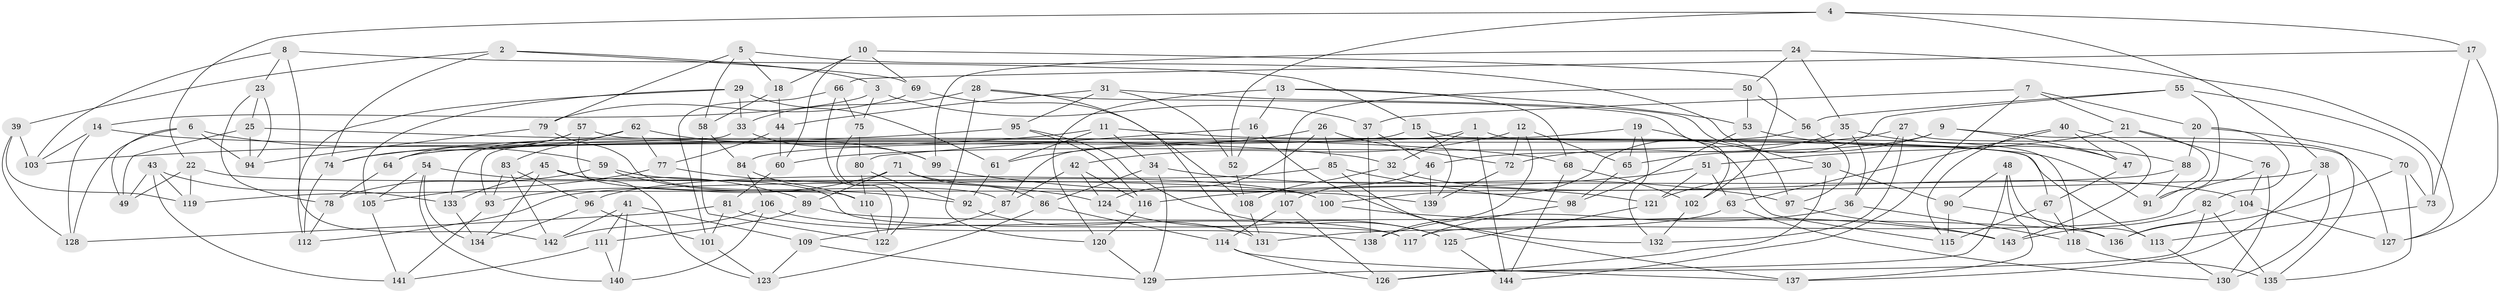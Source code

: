 // coarse degree distribution, {4: 0.3333333333333333, 3: 0.04597701149425287, 6: 0.4827586206896552, 5: 0.13793103448275862}
// Generated by graph-tools (version 1.1) at 2025/38/03/04/25 23:38:06]
// undirected, 144 vertices, 288 edges
graph export_dot {
  node [color=gray90,style=filled];
  1;
  2;
  3;
  4;
  5;
  6;
  7;
  8;
  9;
  10;
  11;
  12;
  13;
  14;
  15;
  16;
  17;
  18;
  19;
  20;
  21;
  22;
  23;
  24;
  25;
  26;
  27;
  28;
  29;
  30;
  31;
  32;
  33;
  34;
  35;
  36;
  37;
  38;
  39;
  40;
  41;
  42;
  43;
  44;
  45;
  46;
  47;
  48;
  49;
  50;
  51;
  52;
  53;
  54;
  55;
  56;
  57;
  58;
  59;
  60;
  61;
  62;
  63;
  64;
  65;
  66;
  67;
  68;
  69;
  70;
  71;
  72;
  73;
  74;
  75;
  76;
  77;
  78;
  79;
  80;
  81;
  82;
  83;
  84;
  85;
  86;
  87;
  88;
  89;
  90;
  91;
  92;
  93;
  94;
  95;
  96;
  97;
  98;
  99;
  100;
  101;
  102;
  103;
  104;
  105;
  106;
  107;
  108;
  109;
  110;
  111;
  112;
  113;
  114;
  115;
  116;
  117;
  118;
  119;
  120;
  121;
  122;
  123;
  124;
  125;
  126;
  127;
  128;
  129;
  130;
  131;
  132;
  133;
  134;
  135;
  136;
  137;
  138;
  139;
  140;
  141;
  142;
  143;
  144;
  1 -- 144;
  1 -- 64;
  1 -- 118;
  1 -- 32;
  2 -- 69;
  2 -- 3;
  2 -- 39;
  2 -- 74;
  3 -- 75;
  3 -- 37;
  3 -- 14;
  4 -- 17;
  4 -- 22;
  4 -- 38;
  4 -- 52;
  5 -- 30;
  5 -- 79;
  5 -- 58;
  5 -- 18;
  6 -- 49;
  6 -- 128;
  6 -- 94;
  6 -- 59;
  7 -- 21;
  7 -- 37;
  7 -- 144;
  7 -- 20;
  8 -- 142;
  8 -- 15;
  8 -- 23;
  8 -- 103;
  9 -- 46;
  9 -- 65;
  9 -- 47;
  9 -- 135;
  10 -- 69;
  10 -- 102;
  10 -- 60;
  10 -- 18;
  11 -- 74;
  11 -- 34;
  11 -- 91;
  11 -- 61;
  12 -- 72;
  12 -- 138;
  12 -- 65;
  12 -- 42;
  13 -- 120;
  13 -- 68;
  13 -- 53;
  13 -- 16;
  14 -- 103;
  14 -- 32;
  14 -- 128;
  15 -- 64;
  15 -- 139;
  15 -- 67;
  16 -- 80;
  16 -- 52;
  16 -- 132;
  17 -- 73;
  17 -- 127;
  17 -- 66;
  18 -- 58;
  18 -- 44;
  19 -- 87;
  19 -- 115;
  19 -- 132;
  19 -- 65;
  20 -- 70;
  20 -- 88;
  20 -- 82;
  21 -- 76;
  21 -- 51;
  21 -- 91;
  22 -- 49;
  22 -- 100;
  22 -- 119;
  23 -- 25;
  23 -- 94;
  23 -- 78;
  24 -- 50;
  24 -- 35;
  24 -- 99;
  24 -- 127;
  25 -- 68;
  25 -- 49;
  25 -- 94;
  26 -- 85;
  26 -- 124;
  26 -- 72;
  26 -- 61;
  27 -- 36;
  27 -- 127;
  27 -- 60;
  27 -- 132;
  28 -- 102;
  28 -- 120;
  28 -- 33;
  28 -- 131;
  29 -- 61;
  29 -- 112;
  29 -- 105;
  29 -- 33;
  30 -- 121;
  30 -- 90;
  30 -- 126;
  31 -- 44;
  31 -- 97;
  31 -- 95;
  31 -- 52;
  32 -- 104;
  32 -- 108;
  33 -- 93;
  33 -- 99;
  34 -- 97;
  34 -- 86;
  34 -- 129;
  35 -- 72;
  35 -- 36;
  35 -- 47;
  36 -- 138;
  36 -- 118;
  37 -- 46;
  37 -- 138;
  38 -- 137;
  38 -- 119;
  38 -- 130;
  39 -- 119;
  39 -- 103;
  39 -- 128;
  40 -- 47;
  40 -- 115;
  40 -- 143;
  40 -- 63;
  41 -- 109;
  41 -- 142;
  41 -- 111;
  41 -- 140;
  42 -- 124;
  42 -- 116;
  42 -- 87;
  43 -- 141;
  43 -- 133;
  43 -- 119;
  43 -- 49;
  44 -- 60;
  44 -- 77;
  45 -- 123;
  45 -- 133;
  45 -- 134;
  45 -- 117;
  46 -- 139;
  46 -- 107;
  47 -- 67;
  48 -- 90;
  48 -- 113;
  48 -- 137;
  48 -- 126;
  50 -- 107;
  50 -- 53;
  50 -- 56;
  51 -- 121;
  51 -- 63;
  51 -- 116;
  52 -- 108;
  53 -- 98;
  53 -- 88;
  54 -- 134;
  54 -- 140;
  54 -- 89;
  54 -- 105;
  55 -- 100;
  55 -- 73;
  55 -- 56;
  55 -- 91;
  56 -- 97;
  56 -- 84;
  57 -- 110;
  57 -- 74;
  57 -- 64;
  57 -- 113;
  58 -- 84;
  58 -- 122;
  59 -- 92;
  59 -- 100;
  59 -- 78;
  60 -- 81;
  61 -- 92;
  62 -- 83;
  62 -- 77;
  62 -- 133;
  62 -- 99;
  63 -- 130;
  63 -- 131;
  64 -- 78;
  65 -- 98;
  66 -- 122;
  66 -- 75;
  66 -- 101;
  67 -- 115;
  67 -- 118;
  68 -- 102;
  68 -- 144;
  69 -- 108;
  69 -- 79;
  70 -- 73;
  70 -- 136;
  70 -- 135;
  71 -- 89;
  71 -- 139;
  71 -- 86;
  71 -- 93;
  72 -- 139;
  73 -- 113;
  74 -- 112;
  75 -- 80;
  75 -- 122;
  76 -- 104;
  76 -- 117;
  76 -- 130;
  77 -- 124;
  77 -- 105;
  78 -- 112;
  79 -- 87;
  79 -- 94;
  80 -- 110;
  80 -- 92;
  81 -- 128;
  81 -- 101;
  81 -- 138;
  82 -- 129;
  82 -- 135;
  82 -- 143;
  83 -- 93;
  83 -- 96;
  83 -- 142;
  84 -- 106;
  84 -- 110;
  85 -- 98;
  85 -- 96;
  85 -- 137;
  86 -- 123;
  86 -- 114;
  87 -- 109;
  88 -- 91;
  88 -- 112;
  89 -- 136;
  89 -- 111;
  90 -- 115;
  90 -- 136;
  92 -- 131;
  93 -- 141;
  95 -- 103;
  95 -- 125;
  95 -- 116;
  96 -- 101;
  96 -- 134;
  97 -- 143;
  98 -- 117;
  99 -- 121;
  100 -- 143;
  101 -- 123;
  102 -- 132;
  104 -- 127;
  104 -- 136;
  105 -- 141;
  106 -- 142;
  106 -- 140;
  106 -- 117;
  107 -- 126;
  107 -- 114;
  108 -- 131;
  109 -- 123;
  109 -- 129;
  110 -- 122;
  111 -- 140;
  111 -- 141;
  113 -- 130;
  114 -- 126;
  114 -- 137;
  116 -- 120;
  118 -- 135;
  120 -- 129;
  121 -- 125;
  124 -- 125;
  125 -- 144;
  133 -- 134;
}

